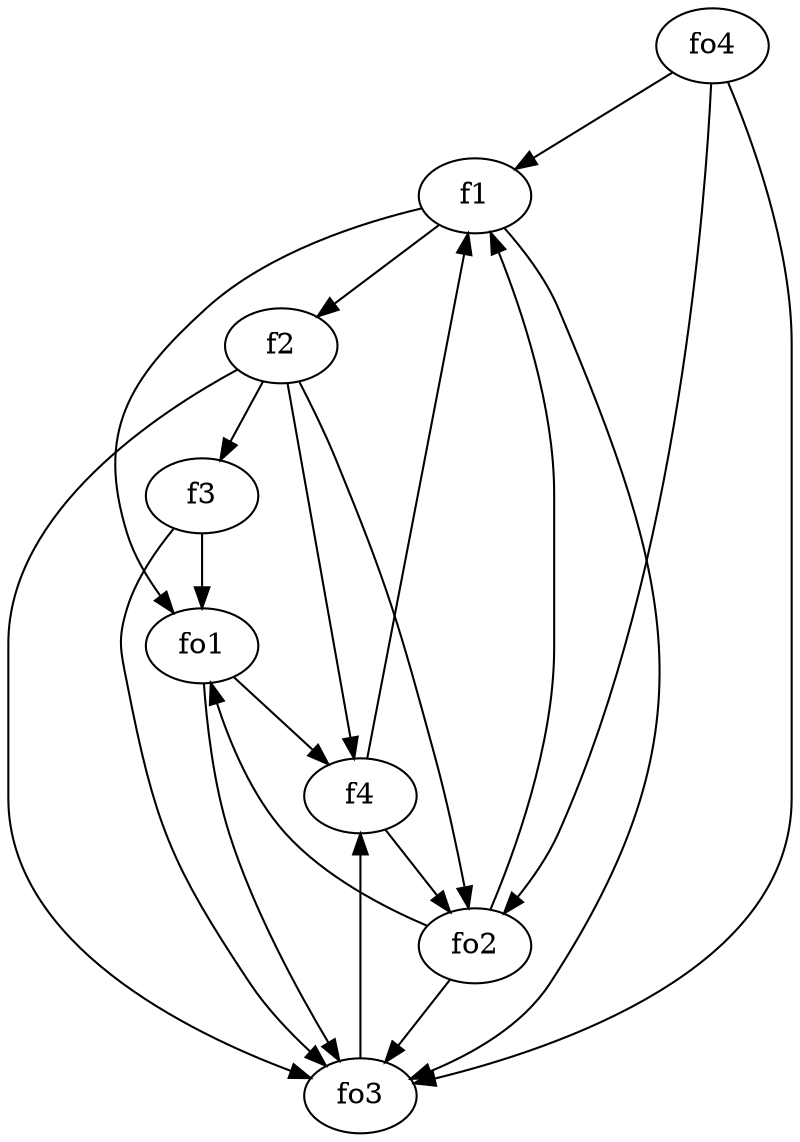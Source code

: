 strict digraph  {
f1;
f2;
f3;
f4;
fo1;
fo2;
fo3;
fo4;
f1 -> fo3  [weight=2];
f1 -> f2  [weight=2];
f1 -> fo1  [weight=2];
f2 -> f4  [weight=2];
f2 -> fo2  [weight=2];
f2 -> fo3  [weight=2];
f2 -> f3  [weight=2];
f3 -> fo1  [weight=2];
f3 -> fo3  [weight=2];
f4 -> fo2  [weight=2];
f4 -> f1  [weight=2];
fo1 -> f4  [weight=2];
fo1 -> fo3  [weight=2];
fo2 -> fo1  [weight=2];
fo2 -> f1  [weight=2];
fo2 -> fo3  [weight=2];
fo3 -> f4  [weight=2];
fo4 -> f1  [weight=2];
fo4 -> fo3  [weight=2];
fo4 -> fo2  [weight=2];
}
